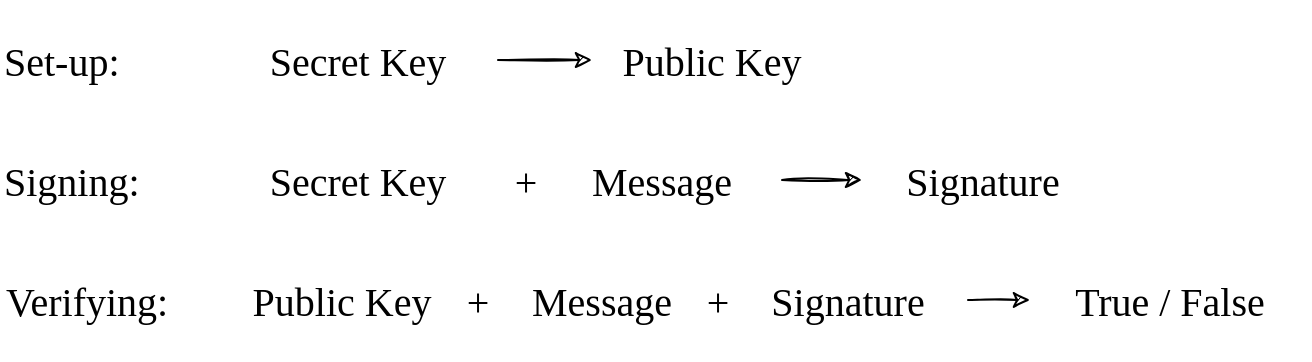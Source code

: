<mxfile version="17.0.0" type="github">
  <diagram id="x53CffAMN3g3cU12pB6Z" name="inputs_outputs">
    <mxGraphModel dx="1550" dy="824" grid="1" gridSize="10" guides="1" tooltips="1" connect="1" arrows="1" fold="1" page="1" pageScale="1" pageWidth="827" pageHeight="1169" math="0" shadow="0">
      <root>
        <mxCell id="0" />
        <mxCell id="1" parent="0" />
        <mxCell id="TzgLnXFOMXxfcp92aOge-13" value="&lt;font data-font-src=&quot;https://fonts.googleapis.com/css?family=Gloria+Hallelujah&quot; style=&quot;font-size: 20px&quot; face=&quot;Gloria Hallelujah&quot;&gt;Public Key&lt;/font&gt;" style="text;html=1;strokeColor=none;fillColor=none;align=center;verticalAlign=middle;whiteSpace=wrap;rounded=0;sketch=0;fillStyle=solid;" vertex="1" parent="1">
          <mxGeometry x="190" y="200" width="120" height="60" as="geometry" />
        </mxCell>
        <mxCell id="TzgLnXFOMXxfcp92aOge-14" value="&lt;font data-font-src=&quot;https://fonts.googleapis.com/css?family=Gloria+Hallelujah&quot; style=&quot;font-size: 20px&quot; face=&quot;Gloria Hallelujah&quot;&gt;+&lt;br&gt;&lt;/font&gt;" style="text;html=1;strokeColor=none;fillColor=none;align=center;verticalAlign=middle;whiteSpace=wrap;rounded=0;sketch=0;fillStyle=solid;" vertex="1" parent="1">
          <mxGeometry x="298" y="200" width="40" height="60" as="geometry" />
        </mxCell>
        <mxCell id="TzgLnXFOMXxfcp92aOge-15" value="&lt;font data-font-src=&quot;https://fonts.googleapis.com/css?family=Gloria+Hallelujah&quot; style=&quot;font-size: 20px&quot; face=&quot;Gloria Hallelujah&quot;&gt;Message&lt;br&gt;&lt;/font&gt;" style="text;html=1;strokeColor=none;fillColor=none;align=center;verticalAlign=middle;whiteSpace=wrap;rounded=0;sketch=0;fillStyle=solid;" vertex="1" parent="1">
          <mxGeometry x="320" y="200" width="120" height="60" as="geometry" />
        </mxCell>
        <mxCell id="TzgLnXFOMXxfcp92aOge-16" value="&lt;font data-font-src=&quot;https://fonts.googleapis.com/css?family=Gloria+Hallelujah&quot; style=&quot;font-size: 20px&quot; face=&quot;Gloria Hallelujah&quot;&gt;Signature&lt;/font&gt;" style="text;html=1;strokeColor=none;fillColor=none;align=center;verticalAlign=middle;whiteSpace=wrap;rounded=0;sketch=0;fillStyle=solid;" vertex="1" parent="1">
          <mxGeometry x="443" y="200" width="120" height="60" as="geometry" />
        </mxCell>
        <mxCell id="TzgLnXFOMXxfcp92aOge-17" value="&lt;font data-font-src=&quot;https://fonts.googleapis.com/css?family=Gloria+Hallelujah&quot; style=&quot;font-size: 20px&quot; face=&quot;Gloria Hallelujah&quot;&gt;+&lt;br&gt;&lt;/font&gt;" style="text;html=1;strokeColor=none;fillColor=none;align=center;verticalAlign=middle;whiteSpace=wrap;rounded=0;sketch=0;fillStyle=solid;" vertex="1" parent="1">
          <mxGeometry x="418" y="200" width="40" height="60" as="geometry" />
        </mxCell>
        <mxCell id="TzgLnXFOMXxfcp92aOge-18" value="" style="endArrow=classic;html=1;rounded=0;sketch=1;fontSize=20;exitX=1;exitY=0.5;exitDx=0;exitDy=0;" edge="1" parent="1" source="TzgLnXFOMXxfcp92aOge-16" target="TzgLnXFOMXxfcp92aOge-19">
          <mxGeometry width="50" height="50" relative="1" as="geometry">
            <mxPoint x="491" y="170" as="sourcePoint" />
            <mxPoint x="521" y="160.594" as="targetPoint" />
          </mxGeometry>
        </mxCell>
        <mxCell id="TzgLnXFOMXxfcp92aOge-19" value="&lt;font data-font-src=&quot;https://fonts.googleapis.com/css?family=Gloria+Hallelujah&quot; style=&quot;font-size: 20px&quot; face=&quot;Gloria Hallelujah&quot;&gt;True / False&lt;br&gt;&lt;/font&gt;" style="text;html=1;strokeColor=none;fillColor=none;align=center;verticalAlign=middle;whiteSpace=wrap;rounded=0;sketch=0;fillStyle=solid;" vertex="1" parent="1">
          <mxGeometry x="594" y="200" width="140" height="60" as="geometry" />
        </mxCell>
        <mxCell id="TzgLnXFOMXxfcp92aOge-22" value="&lt;div&gt;&lt;font data-font-src=&quot;https://fonts.googleapis.com/css?family=Gloria+Hallelujah&quot; style=&quot;font-size: 20px&quot; face=&quot;Gloria Hallelujah&quot;&gt;Verifying:&lt;/font&gt;&lt;br&gt;&lt;/div&gt;" style="text;html=1;strokeColor=none;fillColor=none;align=left;verticalAlign=middle;whiteSpace=wrap;rounded=0;sketch=0;fillStyle=solid;" vertex="1" parent="1">
          <mxGeometry x="80" y="200" width="140" height="60" as="geometry" />
        </mxCell>
        <mxCell id="TzgLnXFOMXxfcp92aOge-8" value="&lt;font data-font-src=&quot;https://fonts.googleapis.com/css?family=Gloria+Hallelujah&quot; style=&quot;font-size: 20px&quot; face=&quot;Gloria Hallelujah&quot;&gt;Secret Key&lt;/font&gt;" style="text;html=1;strokeColor=none;fillColor=none;align=center;verticalAlign=middle;whiteSpace=wrap;rounded=0;sketch=0;fillStyle=solid;" vertex="1" parent="1">
          <mxGeometry x="198" y="140" width="120" height="60" as="geometry" />
        </mxCell>
        <mxCell id="TzgLnXFOMXxfcp92aOge-9" value="&lt;font data-font-src=&quot;https://fonts.googleapis.com/css?family=Gloria+Hallelujah&quot; style=&quot;font-size: 20px&quot; face=&quot;Gloria Hallelujah&quot;&gt;+&lt;br&gt;&lt;/font&gt;" style="text;html=1;strokeColor=none;fillColor=none;align=center;verticalAlign=middle;whiteSpace=wrap;rounded=0;sketch=0;fillStyle=solid;" vertex="1" parent="1">
          <mxGeometry x="322" y="140" width="40" height="60" as="geometry" />
        </mxCell>
        <mxCell id="TzgLnXFOMXxfcp92aOge-10" value="&lt;font data-font-src=&quot;https://fonts.googleapis.com/css?family=Gloria+Hallelujah&quot; style=&quot;font-size: 20px&quot; face=&quot;Gloria Hallelujah&quot;&gt;Message&lt;br&gt;&lt;/font&gt;" style="text;html=1;strokeColor=none;fillColor=none;align=center;verticalAlign=middle;whiteSpace=wrap;rounded=0;sketch=0;fillStyle=solid;" vertex="1" parent="1">
          <mxGeometry x="350" y="140" width="120" height="60" as="geometry" />
        </mxCell>
        <mxCell id="TzgLnXFOMXxfcp92aOge-11" value="&lt;font data-font-src=&quot;https://fonts.googleapis.com/css?family=Gloria+Hallelujah&quot; style=&quot;font-size: 20px&quot; face=&quot;Gloria Hallelujah&quot;&gt;Signature&lt;/font&gt;" style="text;html=1;strokeColor=none;fillColor=none;align=center;verticalAlign=middle;whiteSpace=wrap;rounded=0;sketch=0;fillStyle=solid;" vertex="1" parent="1">
          <mxGeometry x="510" y="140" width="121" height="60" as="geometry" />
        </mxCell>
        <mxCell id="TzgLnXFOMXxfcp92aOge-12" value="" style="endArrow=classic;html=1;rounded=0;sketch=1;fontSize=20;exitX=1;exitY=0.5;exitDx=0;exitDy=0;" edge="1" parent="1" source="TzgLnXFOMXxfcp92aOge-10" target="TzgLnXFOMXxfcp92aOge-11">
          <mxGeometry width="50" height="50" relative="1" as="geometry">
            <mxPoint x="351" y="110" as="sourcePoint" />
            <mxPoint x="425" y="110" as="targetPoint" />
          </mxGeometry>
        </mxCell>
        <mxCell id="TzgLnXFOMXxfcp92aOge-21" value="&lt;div&gt;&lt;font data-font-src=&quot;https://fonts.googleapis.com/css?family=Gloria+Hallelujah&quot; style=&quot;font-size: 20px&quot; face=&quot;Gloria Hallelujah&quot;&gt;Signing:&lt;/font&gt;&lt;br&gt;&lt;/div&gt;" style="text;html=1;strokeColor=none;fillColor=none;align=left;verticalAlign=middle;whiteSpace=wrap;rounded=0;sketch=0;fillStyle=solid;" vertex="1" parent="1">
          <mxGeometry x="79" y="140" width="140" height="60" as="geometry" />
        </mxCell>
        <mxCell id="TzgLnXFOMXxfcp92aOge-5" value="&lt;font data-font-src=&quot;https://fonts.googleapis.com/css?family=Gloria+Hallelujah&quot; style=&quot;font-size: 20px&quot; face=&quot;Gloria Hallelujah&quot;&gt;Secret Key&lt;br&gt;&lt;/font&gt;" style="text;html=1;strokeColor=none;fillColor=none;align=center;verticalAlign=middle;whiteSpace=wrap;rounded=0;sketch=0;fillStyle=solid;" vertex="1" parent="1">
          <mxGeometry x="188" y="80" width="140" height="60" as="geometry" />
        </mxCell>
        <mxCell id="TzgLnXFOMXxfcp92aOge-6" value="&lt;font data-font-src=&quot;https://fonts.googleapis.com/css?family=Gloria+Hallelujah&quot; style=&quot;font-size: 20px&quot; face=&quot;Gloria Hallelujah&quot;&gt;Public Key&lt;/font&gt;" style="text;html=1;strokeColor=none;fillColor=none;align=center;verticalAlign=middle;whiteSpace=wrap;rounded=0;sketch=0;fillStyle=solid;" vertex="1" parent="1">
          <mxGeometry x="375" y="80" width="120" height="60" as="geometry" />
        </mxCell>
        <mxCell id="TzgLnXFOMXxfcp92aOge-7" value="" style="endArrow=classic;html=1;rounded=0;sketch=1;fontSize=20;entryX=0;entryY=0.5;entryDx=0;entryDy=0;exitX=1;exitY=0.5;exitDx=0;exitDy=0;" edge="1" parent="1" source="TzgLnXFOMXxfcp92aOge-5" target="TzgLnXFOMXxfcp92aOge-6">
          <mxGeometry width="50" height="50" relative="1" as="geometry">
            <mxPoint x="331" y="110" as="sourcePoint" />
            <mxPoint x="551" y="350" as="targetPoint" />
          </mxGeometry>
        </mxCell>
        <mxCell id="TzgLnXFOMXxfcp92aOge-20" value="&lt;div&gt;&lt;font data-font-src=&quot;https://fonts.googleapis.com/css?family=Gloria+Hallelujah&quot; style=&quot;font-size: 20px&quot; face=&quot;Gloria Hallelujah&quot;&gt;Set-up:&lt;/font&gt;&lt;br&gt;&lt;/div&gt;" style="text;html=1;strokeColor=none;fillColor=none;align=left;verticalAlign=middle;whiteSpace=wrap;rounded=0;sketch=0;fillStyle=solid;" vertex="1" parent="1">
          <mxGeometry x="79" y="80" width="140" height="60" as="geometry" />
        </mxCell>
      </root>
    </mxGraphModel>
  </diagram>
</mxfile>
